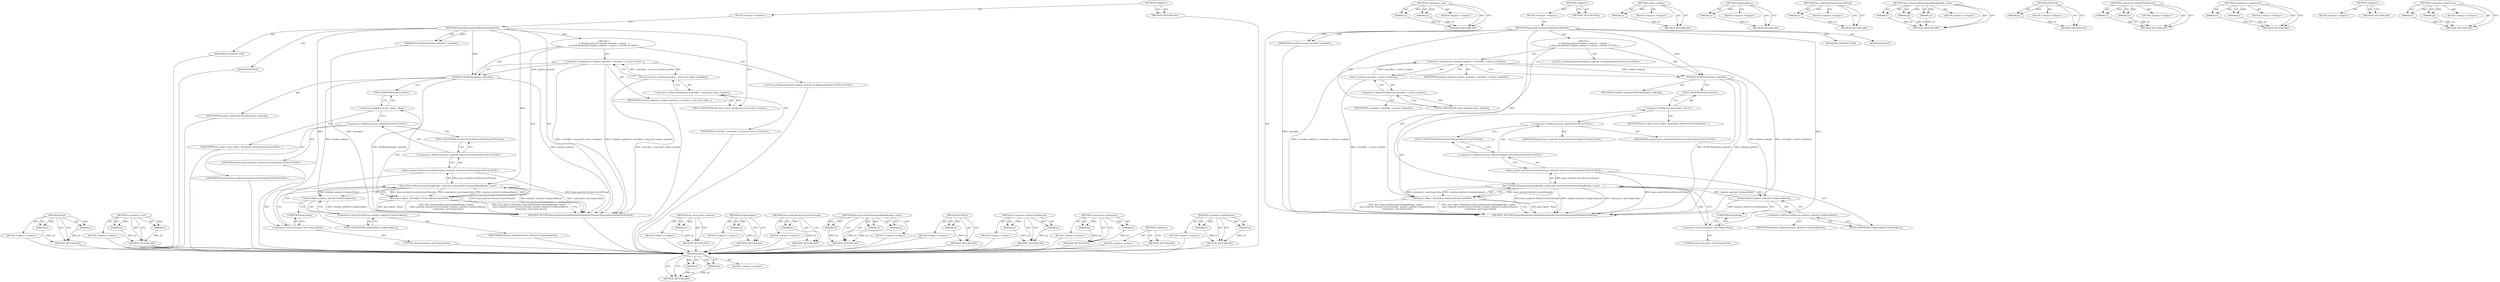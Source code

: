 digraph "&lt;operator&gt;.fieldAccess" {
vulnerable_83 [label=<(METHOD,Reset)>];
vulnerable_84 [label=<(PARAM,p1)>];
vulnerable_85 [label=<(PARAM,p2)>];
vulnerable_86 [label=<(BLOCK,&lt;empty&gt;,&lt;empty&gt;)>];
vulnerable_87 [label=<(METHOD_RETURN,ANY)>];
vulnerable_107 [label=<(METHOD,&lt;operator&gt;.cast)>];
vulnerable_108 [label=<(PARAM,p1)>];
vulnerable_109 [label=<(PARAM,p2)>];
vulnerable_110 [label=<(BLOCK,&lt;empty&gt;,&lt;empty&gt;)>];
vulnerable_111 [label=<(METHOD_RETURN,ANY)>];
vulnerable_6 [label=<(METHOD,&lt;global&gt;)<SUB>1</SUB>>];
vulnerable_7 [label=<(BLOCK,&lt;empty&gt;,&lt;empty&gt;)<SUB>1</SUB>>];
vulnerable_8 [label=<(METHOD,PasswordGenerationDialogViewAndroid)<SUB>1</SUB>>];
vulnerable_9 [label=<(PARAM,PasswordAccessoryController* controller)<SUB>2</SUB>>];
vulnerable_10 [label="<(BLOCK,{
  ui::WindowAndroid* window_android = control...,{
  ui::WindowAndroid* window_android = control...)<SUB>3</SUB>>"];
vulnerable_11 [label="<(LOCAL,ui.WindowAndroid* window_android: ui.WindowAndroid*)<SUB>4</SUB>>"];
vulnerable_12 [label=<(&lt;operator&gt;.assignment,* window_android = controller_-&gt;native_window())<SUB>4</SUB>>];
vulnerable_13 [label=<(IDENTIFIER,window_android,* window_android = controller_-&gt;native_window())<SUB>4</SUB>>];
vulnerable_14 [label=<(native_window,controller_-&gt;native_window())<SUB>4</SUB>>];
vulnerable_15 [label=<(&lt;operator&gt;.indirectFieldAccess,controller_-&gt;native_window)<SUB>4</SUB>>];
vulnerable_16 [label=<(IDENTIFIER,controller_,controller_-&gt;native_window())<SUB>4</SUB>>];
vulnerable_17 [label=<(FIELD_IDENTIFIER,native_window,native_window)<SUB>4</SUB>>];
vulnerable_18 [label=<(DCHECK,DCHECK(window_android))<SUB>6</SUB>>];
vulnerable_19 [label=<(IDENTIFIER,window_android,DCHECK(window_android))<SUB>6</SUB>>];
vulnerable_20 [label=<(Reset,java_object_.Reset(Java_PasswordGenerationDialo...)<SUB>7</SUB>>];
vulnerable_21 [label=<(&lt;operator&gt;.fieldAccess,java_object_.Reset)<SUB>7</SUB>>];
vulnerable_22 [label=<(IDENTIFIER,java_object_,java_object_.Reset(Java_PasswordGenerationDialo...)<SUB>7</SUB>>];
vulnerable_23 [label=<(FIELD_IDENTIFIER,Reset,Reset)<SUB>7</SUB>>];
vulnerable_24 [label=<(Java_PasswordGenerationDialogBridge_create,Java_PasswordGenerationDialogBridge_create(
   ...)<SUB>7</SUB>>];
vulnerable_25 [label="<(base.android.AttachCurrentThread,base::android::AttachCurrentThread())<SUB>8</SUB>>"];
vulnerable_26 [label="<(&lt;operator&gt;.fieldAccess,base::android::AttachCurrentThread)<SUB>8</SUB>>"];
vulnerable_27 [label="<(&lt;operator&gt;.fieldAccess,base::android)<SUB>8</SUB>>"];
vulnerable_28 [label="<(IDENTIFIER,base,base::android::AttachCurrentThread())<SUB>8</SUB>>"];
vulnerable_29 [label="<(IDENTIFIER,android,base::android::AttachCurrentThread())<SUB>8</SUB>>"];
vulnerable_30 [label=<(FIELD_IDENTIFIER,AttachCurrentThread,AttachCurrentThread)<SUB>8</SUB>>];
vulnerable_31 [label=<(GetJavaObject,window_android-&gt;GetJavaObject())<SUB>8</SUB>>];
vulnerable_32 [label=<(&lt;operator&gt;.indirectFieldAccess,window_android-&gt;GetJavaObject)<SUB>8</SUB>>];
vulnerable_33 [label=<(IDENTIFIER,window_android,window_android-&gt;GetJavaObject())<SUB>8</SUB>>];
vulnerable_34 [label=<(FIELD_IDENTIFIER,GetJavaObject,GetJavaObject)<SUB>8</SUB>>];
vulnerable_35 [label=<(&lt;operator&gt;.cast,reinterpret_cast&lt;long&gt;(this))<SUB>9</SUB>>];
vulnerable_36 [label=<(UNKNOWN,long,long)<SUB>9</SUB>>];
vulnerable_37 [label=<(LITERAL,this,reinterpret_cast&lt;long&gt;(this))<SUB>9</SUB>>];
vulnerable_38 [label=<(MODIFIER,CONSTRUCTOR)>];
vulnerable_39 [label=<(MODIFIER,PUBLIC)>];
vulnerable_40 [label=<(METHOD_RETURN,PasswordGenerationDialogViewAndroid.PasswordGenerationDialogViewAndroid)<SUB>1</SUB>>];
vulnerable_42 [label=<(METHOD_RETURN,ANY)<SUB>1</SUB>>];
vulnerable_70 [label=<(METHOD,native_window)>];
vulnerable_71 [label=<(PARAM,p1)>];
vulnerable_72 [label=<(BLOCK,&lt;empty&gt;,&lt;empty&gt;)>];
vulnerable_73 [label=<(METHOD_RETURN,ANY)>];
vulnerable_103 [label=<(METHOD,GetJavaObject)>];
vulnerable_104 [label=<(PARAM,p1)>];
vulnerable_105 [label=<(BLOCK,&lt;empty&gt;,&lt;empty&gt;)>];
vulnerable_106 [label=<(METHOD_RETURN,ANY)>];
vulnerable_99 [label=<(METHOD,base.android.AttachCurrentThread)>];
vulnerable_100 [label=<(PARAM,p1)>];
vulnerable_101 [label=<(BLOCK,&lt;empty&gt;,&lt;empty&gt;)>];
vulnerable_102 [label=<(METHOD_RETURN,ANY)>];
vulnerable_93 [label=<(METHOD,Java_PasswordGenerationDialogBridge_create)>];
vulnerable_94 [label=<(PARAM,p1)>];
vulnerable_95 [label=<(PARAM,p2)>];
vulnerable_96 [label=<(PARAM,p3)>];
vulnerable_97 [label=<(BLOCK,&lt;empty&gt;,&lt;empty&gt;)>];
vulnerable_98 [label=<(METHOD_RETURN,ANY)>];
vulnerable_79 [label=<(METHOD,DCHECK)>];
vulnerable_80 [label=<(PARAM,p1)>];
vulnerable_81 [label=<(BLOCK,&lt;empty&gt;,&lt;empty&gt;)>];
vulnerable_82 [label=<(METHOD_RETURN,ANY)>];
vulnerable_74 [label=<(METHOD,&lt;operator&gt;.indirectFieldAccess)>];
vulnerable_75 [label=<(PARAM,p1)>];
vulnerable_76 [label=<(PARAM,p2)>];
vulnerable_77 [label=<(BLOCK,&lt;empty&gt;,&lt;empty&gt;)>];
vulnerable_78 [label=<(METHOD_RETURN,ANY)>];
vulnerable_65 [label=<(METHOD,&lt;operator&gt;.assignment)>];
vulnerable_66 [label=<(PARAM,p1)>];
vulnerable_67 [label=<(PARAM,p2)>];
vulnerable_68 [label=<(BLOCK,&lt;empty&gt;,&lt;empty&gt;)>];
vulnerable_69 [label=<(METHOD_RETURN,ANY)>];
vulnerable_59 [label=<(METHOD,&lt;global&gt;)<SUB>1</SUB>>];
vulnerable_60 [label=<(BLOCK,&lt;empty&gt;,&lt;empty&gt;)>];
vulnerable_61 [label=<(METHOD_RETURN,ANY)>];
vulnerable_88 [label=<(METHOD,&lt;operator&gt;.fieldAccess)>];
vulnerable_89 [label=<(PARAM,p1)>];
vulnerable_90 [label=<(PARAM,p2)>];
vulnerable_91 [label=<(BLOCK,&lt;empty&gt;,&lt;empty&gt;)>];
vulnerable_92 [label=<(METHOD_RETURN,ANY)>];
fixed_83 [label=<(METHOD,Reset)>];
fixed_84 [label=<(PARAM,p1)>];
fixed_85 [label=<(PARAM,p2)>];
fixed_86 [label=<(BLOCK,&lt;empty&gt;,&lt;empty&gt;)>];
fixed_87 [label=<(METHOD_RETURN,ANY)>];
fixed_107 [label=<(METHOD,&lt;operator&gt;.cast)>];
fixed_108 [label=<(PARAM,p1)>];
fixed_109 [label=<(PARAM,p2)>];
fixed_110 [label=<(BLOCK,&lt;empty&gt;,&lt;empty&gt;)>];
fixed_111 [label=<(METHOD_RETURN,ANY)>];
fixed_6 [label=<(METHOD,&lt;global&gt;)<SUB>1</SUB>>];
fixed_7 [label=<(BLOCK,&lt;empty&gt;,&lt;empty&gt;)<SUB>1</SUB>>];
fixed_8 [label=<(METHOD,PasswordGenerationDialogViewAndroid)<SUB>1</SUB>>];
fixed_9 [label=<(PARAM,PasswordGenerationController* controller)<SUB>2</SUB>>];
fixed_10 [label="<(BLOCK,{
  ui::WindowAndroid* window_android = control...,{
  ui::WindowAndroid* window_android = control...)<SUB>3</SUB>>"];
fixed_11 [label="<(LOCAL,ui.WindowAndroid* window_android: ui.WindowAndroid*)<SUB>4</SUB>>"];
fixed_12 [label=<(&lt;operator&gt;.assignment,* window_android = controller_-&gt;top_level_nativ...)<SUB>4</SUB>>];
fixed_13 [label=<(IDENTIFIER,window_android,* window_android = controller_-&gt;top_level_nativ...)<SUB>4</SUB>>];
fixed_14 [label=<(top_level_native_window,controller_-&gt;top_level_native_window())<SUB>4</SUB>>];
fixed_15 [label=<(&lt;operator&gt;.indirectFieldAccess,controller_-&gt;top_level_native_window)<SUB>4</SUB>>];
fixed_16 [label=<(IDENTIFIER,controller_,controller_-&gt;top_level_native_window())<SUB>4</SUB>>];
fixed_17 [label=<(FIELD_IDENTIFIER,top_level_native_window,top_level_native_window)<SUB>4</SUB>>];
fixed_18 [label=<(DCHECK,DCHECK(window_android))<SUB>6</SUB>>];
fixed_19 [label=<(IDENTIFIER,window_android,DCHECK(window_android))<SUB>6</SUB>>];
fixed_20 [label=<(Reset,java_object_.Reset(Java_PasswordGenerationDialo...)<SUB>7</SUB>>];
fixed_21 [label=<(&lt;operator&gt;.fieldAccess,java_object_.Reset)<SUB>7</SUB>>];
fixed_22 [label=<(IDENTIFIER,java_object_,java_object_.Reset(Java_PasswordGenerationDialo...)<SUB>7</SUB>>];
fixed_23 [label=<(FIELD_IDENTIFIER,Reset,Reset)<SUB>7</SUB>>];
fixed_24 [label=<(Java_PasswordGenerationDialogBridge_create,Java_PasswordGenerationDialogBridge_create(
   ...)<SUB>7</SUB>>];
fixed_25 [label="<(base.android.AttachCurrentThread,base::android::AttachCurrentThread())<SUB>8</SUB>>"];
fixed_26 [label="<(&lt;operator&gt;.fieldAccess,base::android::AttachCurrentThread)<SUB>8</SUB>>"];
fixed_27 [label="<(&lt;operator&gt;.fieldAccess,base::android)<SUB>8</SUB>>"];
fixed_28 [label="<(IDENTIFIER,base,base::android::AttachCurrentThread())<SUB>8</SUB>>"];
fixed_29 [label="<(IDENTIFIER,android,base::android::AttachCurrentThread())<SUB>8</SUB>>"];
fixed_30 [label=<(FIELD_IDENTIFIER,AttachCurrentThread,AttachCurrentThread)<SUB>8</SUB>>];
fixed_31 [label=<(GetJavaObject,window_android-&gt;GetJavaObject())<SUB>8</SUB>>];
fixed_32 [label=<(&lt;operator&gt;.indirectFieldAccess,window_android-&gt;GetJavaObject)<SUB>8</SUB>>];
fixed_33 [label=<(IDENTIFIER,window_android,window_android-&gt;GetJavaObject())<SUB>8</SUB>>];
fixed_34 [label=<(FIELD_IDENTIFIER,GetJavaObject,GetJavaObject)<SUB>8</SUB>>];
fixed_35 [label=<(&lt;operator&gt;.cast,reinterpret_cast&lt;long&gt;(this))<SUB>9</SUB>>];
fixed_36 [label=<(UNKNOWN,long,long)<SUB>9</SUB>>];
fixed_37 [label=<(LITERAL,this,reinterpret_cast&lt;long&gt;(this))<SUB>9</SUB>>];
fixed_38 [label=<(MODIFIER,CONSTRUCTOR)>];
fixed_39 [label=<(MODIFIER,PUBLIC)>];
fixed_40 [label=<(METHOD_RETURN,PasswordGenerationDialogViewAndroid.PasswordGenerationDialogViewAndroid)<SUB>1</SUB>>];
fixed_42 [label=<(METHOD_RETURN,ANY)<SUB>1</SUB>>];
fixed_70 [label=<(METHOD,top_level_native_window)>];
fixed_71 [label=<(PARAM,p1)>];
fixed_72 [label=<(BLOCK,&lt;empty&gt;,&lt;empty&gt;)>];
fixed_73 [label=<(METHOD_RETURN,ANY)>];
fixed_103 [label=<(METHOD,GetJavaObject)>];
fixed_104 [label=<(PARAM,p1)>];
fixed_105 [label=<(BLOCK,&lt;empty&gt;,&lt;empty&gt;)>];
fixed_106 [label=<(METHOD_RETURN,ANY)>];
fixed_99 [label=<(METHOD,base.android.AttachCurrentThread)>];
fixed_100 [label=<(PARAM,p1)>];
fixed_101 [label=<(BLOCK,&lt;empty&gt;,&lt;empty&gt;)>];
fixed_102 [label=<(METHOD_RETURN,ANY)>];
fixed_93 [label=<(METHOD,Java_PasswordGenerationDialogBridge_create)>];
fixed_94 [label=<(PARAM,p1)>];
fixed_95 [label=<(PARAM,p2)>];
fixed_96 [label=<(PARAM,p3)>];
fixed_97 [label=<(BLOCK,&lt;empty&gt;,&lt;empty&gt;)>];
fixed_98 [label=<(METHOD_RETURN,ANY)>];
fixed_79 [label=<(METHOD,DCHECK)>];
fixed_80 [label=<(PARAM,p1)>];
fixed_81 [label=<(BLOCK,&lt;empty&gt;,&lt;empty&gt;)>];
fixed_82 [label=<(METHOD_RETURN,ANY)>];
fixed_74 [label=<(METHOD,&lt;operator&gt;.indirectFieldAccess)>];
fixed_75 [label=<(PARAM,p1)>];
fixed_76 [label=<(PARAM,p2)>];
fixed_77 [label=<(BLOCK,&lt;empty&gt;,&lt;empty&gt;)>];
fixed_78 [label=<(METHOD_RETURN,ANY)>];
fixed_65 [label=<(METHOD,&lt;operator&gt;.assignment)>];
fixed_66 [label=<(PARAM,p1)>];
fixed_67 [label=<(PARAM,p2)>];
fixed_68 [label=<(BLOCK,&lt;empty&gt;,&lt;empty&gt;)>];
fixed_69 [label=<(METHOD_RETURN,ANY)>];
fixed_59 [label=<(METHOD,&lt;global&gt;)<SUB>1</SUB>>];
fixed_60 [label=<(BLOCK,&lt;empty&gt;,&lt;empty&gt;)>];
fixed_61 [label=<(METHOD_RETURN,ANY)>];
fixed_88 [label=<(METHOD,&lt;operator&gt;.fieldAccess)>];
fixed_89 [label=<(PARAM,p1)>];
fixed_90 [label=<(PARAM,p2)>];
fixed_91 [label=<(BLOCK,&lt;empty&gt;,&lt;empty&gt;)>];
fixed_92 [label=<(METHOD_RETURN,ANY)>];
vulnerable_83 -> vulnerable_84  [key=0, label="AST: "];
vulnerable_83 -> vulnerable_84  [key=1, label="DDG: "];
vulnerable_83 -> vulnerable_86  [key=0, label="AST: "];
vulnerable_83 -> vulnerable_85  [key=0, label="AST: "];
vulnerable_83 -> vulnerable_85  [key=1, label="DDG: "];
vulnerable_83 -> vulnerable_87  [key=0, label="AST: "];
vulnerable_83 -> vulnerable_87  [key=1, label="CFG: "];
vulnerable_84 -> vulnerable_87  [key=0, label="DDG: p1"];
vulnerable_85 -> vulnerable_87  [key=0, label="DDG: p2"];
vulnerable_107 -> vulnerable_108  [key=0, label="AST: "];
vulnerable_107 -> vulnerable_108  [key=1, label="DDG: "];
vulnerable_107 -> vulnerable_110  [key=0, label="AST: "];
vulnerable_107 -> vulnerable_109  [key=0, label="AST: "];
vulnerable_107 -> vulnerable_109  [key=1, label="DDG: "];
vulnerable_107 -> vulnerable_111  [key=0, label="AST: "];
vulnerable_107 -> vulnerable_111  [key=1, label="CFG: "];
vulnerable_108 -> vulnerable_111  [key=0, label="DDG: p1"];
vulnerable_109 -> vulnerable_111  [key=0, label="DDG: p2"];
vulnerable_6 -> vulnerable_7  [key=0, label="AST: "];
vulnerable_6 -> vulnerable_42  [key=0, label="AST: "];
vulnerable_6 -> vulnerable_42  [key=1, label="CFG: "];
vulnerable_7 -> vulnerable_8  [key=0, label="AST: "];
vulnerable_8 -> vulnerable_9  [key=0, label="AST: "];
vulnerable_8 -> vulnerable_9  [key=1, label="DDG: "];
vulnerable_8 -> vulnerable_10  [key=0, label="AST: "];
vulnerable_8 -> vulnerable_38  [key=0, label="AST: "];
vulnerable_8 -> vulnerable_39  [key=0, label="AST: "];
vulnerable_8 -> vulnerable_40  [key=0, label="AST: "];
vulnerable_8 -> vulnerable_17  [key=0, label="CFG: "];
vulnerable_8 -> vulnerable_18  [key=0, label="DDG: "];
vulnerable_8 -> vulnerable_24  [key=0, label="DDG: "];
vulnerable_8 -> vulnerable_35  [key=0, label="DDG: "];
vulnerable_9 -> vulnerable_40  [key=0, label="DDG: controller"];
vulnerable_10 -> vulnerable_11  [key=0, label="AST: "];
vulnerable_10 -> vulnerable_12  [key=0, label="AST: "];
vulnerable_10 -> vulnerable_18  [key=0, label="AST: "];
vulnerable_10 -> vulnerable_20  [key=0, label="AST: "];
vulnerable_12 -> vulnerable_13  [key=0, label="AST: "];
vulnerable_12 -> vulnerable_14  [key=0, label="AST: "];
vulnerable_12 -> vulnerable_18  [key=0, label="CFG: "];
vulnerable_12 -> vulnerable_18  [key=1, label="DDG: window_android"];
vulnerable_12 -> vulnerable_40  [key=0, label="DDG: controller_-&gt;native_window()"];
vulnerable_12 -> vulnerable_40  [key=1, label="DDG: * window_android = controller_-&gt;native_window()"];
vulnerable_14 -> vulnerable_15  [key=0, label="AST: "];
vulnerable_14 -> vulnerable_12  [key=0, label="CFG: "];
vulnerable_14 -> vulnerable_12  [key=1, label="DDG: controller_-&gt;native_window"];
vulnerable_14 -> vulnerable_40  [key=0, label="DDG: controller_-&gt;native_window"];
vulnerable_15 -> vulnerable_16  [key=0, label="AST: "];
vulnerable_15 -> vulnerable_17  [key=0, label="AST: "];
vulnerable_15 -> vulnerable_14  [key=0, label="CFG: "];
vulnerable_17 -> vulnerable_15  [key=0, label="CFG: "];
vulnerable_18 -> vulnerable_19  [key=0, label="AST: "];
vulnerable_18 -> vulnerable_23  [key=0, label="CFG: "];
vulnerable_18 -> vulnerable_40  [key=0, label="DDG: window_android"];
vulnerable_18 -> vulnerable_40  [key=1, label="DDG: DCHECK(window_android)"];
vulnerable_18 -> vulnerable_31  [key=0, label="DDG: window_android"];
vulnerable_20 -> vulnerable_21  [key=0, label="AST: "];
vulnerable_20 -> vulnerable_24  [key=0, label="AST: "];
vulnerable_20 -> vulnerable_40  [key=0, label="CFG: "];
vulnerable_20 -> vulnerable_40  [key=1, label="DDG: java_object_.Reset"];
vulnerable_20 -> vulnerable_40  [key=2, label="DDG: Java_PasswordGenerationDialogBridge_create(
      base::android::AttachCurrentThread(), window_android-&gt;GetJavaObject(),
      reinterpret_cast&lt;long&gt;(this))"];
vulnerable_20 -> vulnerable_40  [key=3, label="DDG: java_object_.Reset(Java_PasswordGenerationDialogBridge_create(
      base::android::AttachCurrentThread(), window_android-&gt;GetJavaObject(),
      reinterpret_cast&lt;long&gt;(this)))"];
vulnerable_21 -> vulnerable_22  [key=0, label="AST: "];
vulnerable_21 -> vulnerable_23  [key=0, label="AST: "];
vulnerable_21 -> vulnerable_27  [key=0, label="CFG: "];
vulnerable_23 -> vulnerable_21  [key=0, label="CFG: "];
vulnerable_24 -> vulnerable_25  [key=0, label="AST: "];
vulnerable_24 -> vulnerable_31  [key=0, label="AST: "];
vulnerable_24 -> vulnerable_35  [key=0, label="AST: "];
vulnerable_24 -> vulnerable_20  [key=0, label="CFG: "];
vulnerable_24 -> vulnerable_20  [key=1, label="DDG: base::android::AttachCurrentThread()"];
vulnerable_24 -> vulnerable_20  [key=2, label="DDG: window_android-&gt;GetJavaObject()"];
vulnerable_24 -> vulnerable_20  [key=3, label="DDG: reinterpret_cast&lt;long&gt;(this)"];
vulnerable_24 -> vulnerable_40  [key=0, label="DDG: base::android::AttachCurrentThread()"];
vulnerable_24 -> vulnerable_40  [key=1, label="DDG: window_android-&gt;GetJavaObject()"];
vulnerable_24 -> vulnerable_40  [key=2, label="DDG: reinterpret_cast&lt;long&gt;(this)"];
vulnerable_25 -> vulnerable_26  [key=0, label="AST: "];
vulnerable_25 -> vulnerable_34  [key=0, label="CFG: "];
vulnerable_25 -> vulnerable_40  [key=0, label="DDG: base::android::AttachCurrentThread"];
vulnerable_25 -> vulnerable_24  [key=0, label="DDG: base::android::AttachCurrentThread"];
vulnerable_26 -> vulnerable_27  [key=0, label="AST: "];
vulnerable_26 -> vulnerable_30  [key=0, label="AST: "];
vulnerable_26 -> vulnerable_25  [key=0, label="CFG: "];
vulnerable_27 -> vulnerable_28  [key=0, label="AST: "];
vulnerable_27 -> vulnerable_29  [key=0, label="AST: "];
vulnerable_27 -> vulnerable_30  [key=0, label="CFG: "];
vulnerable_30 -> vulnerable_26  [key=0, label="CFG: "];
vulnerable_31 -> vulnerable_32  [key=0, label="AST: "];
vulnerable_31 -> vulnerable_36  [key=0, label="CFG: "];
vulnerable_31 -> vulnerable_40  [key=0, label="DDG: window_android-&gt;GetJavaObject"];
vulnerable_31 -> vulnerable_24  [key=0, label="DDG: window_android-&gt;GetJavaObject"];
vulnerable_32 -> vulnerable_33  [key=0, label="AST: "];
vulnerable_32 -> vulnerable_34  [key=0, label="AST: "];
vulnerable_32 -> vulnerable_31  [key=0, label="CFG: "];
vulnerable_34 -> vulnerable_32  [key=0, label="CFG: "];
vulnerable_35 -> vulnerable_36  [key=0, label="AST: "];
vulnerable_35 -> vulnerable_37  [key=0, label="AST: "];
vulnerable_35 -> vulnerable_24  [key=0, label="CFG: "];
vulnerable_36 -> vulnerable_35  [key=0, label="CFG: "];
vulnerable_70 -> vulnerable_71  [key=0, label="AST: "];
vulnerable_70 -> vulnerable_71  [key=1, label="DDG: "];
vulnerable_70 -> vulnerable_72  [key=0, label="AST: "];
vulnerable_70 -> vulnerable_73  [key=0, label="AST: "];
vulnerable_70 -> vulnerable_73  [key=1, label="CFG: "];
vulnerable_71 -> vulnerable_73  [key=0, label="DDG: p1"];
vulnerable_103 -> vulnerable_104  [key=0, label="AST: "];
vulnerable_103 -> vulnerable_104  [key=1, label="DDG: "];
vulnerable_103 -> vulnerable_105  [key=0, label="AST: "];
vulnerable_103 -> vulnerable_106  [key=0, label="AST: "];
vulnerable_103 -> vulnerable_106  [key=1, label="CFG: "];
vulnerable_104 -> vulnerable_106  [key=0, label="DDG: p1"];
vulnerable_99 -> vulnerable_100  [key=0, label="AST: "];
vulnerable_99 -> vulnerable_100  [key=1, label="DDG: "];
vulnerable_99 -> vulnerable_101  [key=0, label="AST: "];
vulnerable_99 -> vulnerable_102  [key=0, label="AST: "];
vulnerable_99 -> vulnerable_102  [key=1, label="CFG: "];
vulnerable_100 -> vulnerable_102  [key=0, label="DDG: p1"];
vulnerable_93 -> vulnerable_94  [key=0, label="AST: "];
vulnerable_93 -> vulnerable_94  [key=1, label="DDG: "];
vulnerable_93 -> vulnerable_97  [key=0, label="AST: "];
vulnerable_93 -> vulnerable_95  [key=0, label="AST: "];
vulnerable_93 -> vulnerable_95  [key=1, label="DDG: "];
vulnerable_93 -> vulnerable_98  [key=0, label="AST: "];
vulnerable_93 -> vulnerable_98  [key=1, label="CFG: "];
vulnerable_93 -> vulnerable_96  [key=0, label="AST: "];
vulnerable_93 -> vulnerable_96  [key=1, label="DDG: "];
vulnerable_94 -> vulnerable_98  [key=0, label="DDG: p1"];
vulnerable_95 -> vulnerable_98  [key=0, label="DDG: p2"];
vulnerable_96 -> vulnerable_98  [key=0, label="DDG: p3"];
vulnerable_79 -> vulnerable_80  [key=0, label="AST: "];
vulnerable_79 -> vulnerable_80  [key=1, label="DDG: "];
vulnerable_79 -> vulnerable_81  [key=0, label="AST: "];
vulnerable_79 -> vulnerable_82  [key=0, label="AST: "];
vulnerable_79 -> vulnerable_82  [key=1, label="CFG: "];
vulnerable_80 -> vulnerable_82  [key=0, label="DDG: p1"];
vulnerable_74 -> vulnerable_75  [key=0, label="AST: "];
vulnerable_74 -> vulnerable_75  [key=1, label="DDG: "];
vulnerable_74 -> vulnerable_77  [key=0, label="AST: "];
vulnerable_74 -> vulnerable_76  [key=0, label="AST: "];
vulnerable_74 -> vulnerable_76  [key=1, label="DDG: "];
vulnerable_74 -> vulnerable_78  [key=0, label="AST: "];
vulnerable_74 -> vulnerable_78  [key=1, label="CFG: "];
vulnerable_75 -> vulnerable_78  [key=0, label="DDG: p1"];
vulnerable_76 -> vulnerable_78  [key=0, label="DDG: p2"];
vulnerable_65 -> vulnerable_66  [key=0, label="AST: "];
vulnerable_65 -> vulnerable_66  [key=1, label="DDG: "];
vulnerable_65 -> vulnerable_68  [key=0, label="AST: "];
vulnerable_65 -> vulnerable_67  [key=0, label="AST: "];
vulnerable_65 -> vulnerable_67  [key=1, label="DDG: "];
vulnerable_65 -> vulnerable_69  [key=0, label="AST: "];
vulnerable_65 -> vulnerable_69  [key=1, label="CFG: "];
vulnerable_66 -> vulnerable_69  [key=0, label="DDG: p1"];
vulnerable_67 -> vulnerable_69  [key=0, label="DDG: p2"];
vulnerable_59 -> vulnerable_60  [key=0, label="AST: "];
vulnerable_59 -> vulnerable_61  [key=0, label="AST: "];
vulnerable_59 -> vulnerable_61  [key=1, label="CFG: "];
vulnerable_88 -> vulnerable_89  [key=0, label="AST: "];
vulnerable_88 -> vulnerable_89  [key=1, label="DDG: "];
vulnerable_88 -> vulnerable_91  [key=0, label="AST: "];
vulnerable_88 -> vulnerable_90  [key=0, label="AST: "];
vulnerable_88 -> vulnerable_90  [key=1, label="DDG: "];
vulnerable_88 -> vulnerable_92  [key=0, label="AST: "];
vulnerable_88 -> vulnerable_92  [key=1, label="CFG: "];
vulnerable_89 -> vulnerable_92  [key=0, label="DDG: p1"];
vulnerable_90 -> vulnerable_92  [key=0, label="DDG: p2"];
fixed_83 -> fixed_84  [key=0, label="AST: "];
fixed_83 -> fixed_84  [key=1, label="DDG: "];
fixed_83 -> fixed_86  [key=0, label="AST: "];
fixed_83 -> fixed_85  [key=0, label="AST: "];
fixed_83 -> fixed_85  [key=1, label="DDG: "];
fixed_83 -> fixed_87  [key=0, label="AST: "];
fixed_83 -> fixed_87  [key=1, label="CFG: "];
fixed_84 -> fixed_87  [key=0, label="DDG: p1"];
fixed_85 -> fixed_87  [key=0, label="DDG: p2"];
fixed_86 -> vulnerable_83  [key=0];
fixed_87 -> vulnerable_83  [key=0];
fixed_107 -> fixed_108  [key=0, label="AST: "];
fixed_107 -> fixed_108  [key=1, label="DDG: "];
fixed_107 -> fixed_110  [key=0, label="AST: "];
fixed_107 -> fixed_109  [key=0, label="AST: "];
fixed_107 -> fixed_109  [key=1, label="DDG: "];
fixed_107 -> fixed_111  [key=0, label="AST: "];
fixed_107 -> fixed_111  [key=1, label="CFG: "];
fixed_108 -> fixed_111  [key=0, label="DDG: p1"];
fixed_109 -> fixed_111  [key=0, label="DDG: p2"];
fixed_110 -> vulnerable_83  [key=0];
fixed_111 -> vulnerable_83  [key=0];
fixed_6 -> fixed_7  [key=0, label="AST: "];
fixed_6 -> fixed_42  [key=0, label="AST: "];
fixed_6 -> fixed_42  [key=1, label="CFG: "];
fixed_7 -> fixed_8  [key=0, label="AST: "];
fixed_8 -> fixed_9  [key=0, label="AST: "];
fixed_8 -> fixed_9  [key=1, label="DDG: "];
fixed_8 -> fixed_10  [key=0, label="AST: "];
fixed_8 -> fixed_38  [key=0, label="AST: "];
fixed_8 -> fixed_39  [key=0, label="AST: "];
fixed_8 -> fixed_40  [key=0, label="AST: "];
fixed_8 -> fixed_17  [key=0, label="CFG: "];
fixed_8 -> fixed_18  [key=0, label="DDG: "];
fixed_8 -> fixed_24  [key=0, label="DDG: "];
fixed_8 -> fixed_35  [key=0, label="DDG: "];
fixed_9 -> fixed_40  [key=0, label="DDG: controller"];
fixed_10 -> fixed_11  [key=0, label="AST: "];
fixed_10 -> fixed_12  [key=0, label="AST: "];
fixed_10 -> fixed_18  [key=0, label="AST: "];
fixed_10 -> fixed_20  [key=0, label="AST: "];
fixed_11 -> vulnerable_83  [key=0];
fixed_12 -> fixed_13  [key=0, label="AST: "];
fixed_12 -> fixed_14  [key=0, label="AST: "];
fixed_12 -> fixed_18  [key=0, label="CFG: "];
fixed_12 -> fixed_18  [key=1, label="DDG: window_android"];
fixed_12 -> fixed_40  [key=0, label="DDG: controller_-&gt;top_level_native_window()"];
fixed_12 -> fixed_40  [key=1, label="DDG: * window_android = controller_-&gt;top_level_native_window()"];
fixed_13 -> vulnerable_83  [key=0];
fixed_14 -> fixed_15  [key=0, label="AST: "];
fixed_14 -> fixed_12  [key=0, label="CFG: "];
fixed_14 -> fixed_12  [key=1, label="DDG: controller_-&gt;top_level_native_window"];
fixed_14 -> fixed_40  [key=0, label="DDG: controller_-&gt;top_level_native_window"];
fixed_15 -> fixed_16  [key=0, label="AST: "];
fixed_15 -> fixed_17  [key=0, label="AST: "];
fixed_15 -> fixed_14  [key=0, label="CFG: "];
fixed_16 -> vulnerable_83  [key=0];
fixed_17 -> fixed_15  [key=0, label="CFG: "];
fixed_18 -> fixed_19  [key=0, label="AST: "];
fixed_18 -> fixed_23  [key=0, label="CFG: "];
fixed_18 -> fixed_40  [key=0, label="DDG: window_android"];
fixed_18 -> fixed_40  [key=1, label="DDG: DCHECK(window_android)"];
fixed_18 -> fixed_31  [key=0, label="DDG: window_android"];
fixed_19 -> vulnerable_83  [key=0];
fixed_20 -> fixed_21  [key=0, label="AST: "];
fixed_20 -> fixed_24  [key=0, label="AST: "];
fixed_20 -> fixed_40  [key=0, label="CFG: "];
fixed_20 -> fixed_40  [key=1, label="DDG: java_object_.Reset"];
fixed_20 -> fixed_40  [key=2, label="DDG: Java_PasswordGenerationDialogBridge_create(
      base::android::AttachCurrentThread(), window_android-&gt;GetJavaObject(),
      reinterpret_cast&lt;long&gt;(this))"];
fixed_20 -> fixed_40  [key=3, label="DDG: java_object_.Reset(Java_PasswordGenerationDialogBridge_create(
      base::android::AttachCurrentThread(), window_android-&gt;GetJavaObject(),
      reinterpret_cast&lt;long&gt;(this)))"];
fixed_21 -> fixed_22  [key=0, label="AST: "];
fixed_21 -> fixed_23  [key=0, label="AST: "];
fixed_21 -> fixed_27  [key=0, label="CFG: "];
fixed_22 -> vulnerable_83  [key=0];
fixed_23 -> fixed_21  [key=0, label="CFG: "];
fixed_24 -> fixed_25  [key=0, label="AST: "];
fixed_24 -> fixed_31  [key=0, label="AST: "];
fixed_24 -> fixed_35  [key=0, label="AST: "];
fixed_24 -> fixed_20  [key=0, label="CFG: "];
fixed_24 -> fixed_20  [key=1, label="DDG: base::android::AttachCurrentThread()"];
fixed_24 -> fixed_20  [key=2, label="DDG: window_android-&gt;GetJavaObject()"];
fixed_24 -> fixed_20  [key=3, label="DDG: reinterpret_cast&lt;long&gt;(this)"];
fixed_24 -> fixed_40  [key=0, label="DDG: base::android::AttachCurrentThread()"];
fixed_24 -> fixed_40  [key=1, label="DDG: window_android-&gt;GetJavaObject()"];
fixed_24 -> fixed_40  [key=2, label="DDG: reinterpret_cast&lt;long&gt;(this)"];
fixed_25 -> fixed_26  [key=0, label="AST: "];
fixed_25 -> fixed_34  [key=0, label="CFG: "];
fixed_25 -> fixed_40  [key=0, label="DDG: base::android::AttachCurrentThread"];
fixed_25 -> fixed_24  [key=0, label="DDG: base::android::AttachCurrentThread"];
fixed_26 -> fixed_27  [key=0, label="AST: "];
fixed_26 -> fixed_30  [key=0, label="AST: "];
fixed_26 -> fixed_25  [key=0, label="CFG: "];
fixed_27 -> fixed_28  [key=0, label="AST: "];
fixed_27 -> fixed_29  [key=0, label="AST: "];
fixed_27 -> fixed_30  [key=0, label="CFG: "];
fixed_28 -> vulnerable_83  [key=0];
fixed_29 -> vulnerable_83  [key=0];
fixed_30 -> fixed_26  [key=0, label="CFG: "];
fixed_31 -> fixed_32  [key=0, label="AST: "];
fixed_31 -> fixed_36  [key=0, label="CFG: "];
fixed_31 -> fixed_40  [key=0, label="DDG: window_android-&gt;GetJavaObject"];
fixed_31 -> fixed_24  [key=0, label="DDG: window_android-&gt;GetJavaObject"];
fixed_32 -> fixed_33  [key=0, label="AST: "];
fixed_32 -> fixed_34  [key=0, label="AST: "];
fixed_32 -> fixed_31  [key=0, label="CFG: "];
fixed_33 -> vulnerable_83  [key=0];
fixed_34 -> fixed_32  [key=0, label="CFG: "];
fixed_35 -> fixed_36  [key=0, label="AST: "];
fixed_35 -> fixed_37  [key=0, label="AST: "];
fixed_35 -> fixed_24  [key=0, label="CFG: "];
fixed_36 -> fixed_35  [key=0, label="CFG: "];
fixed_37 -> vulnerable_83  [key=0];
fixed_38 -> vulnerable_83  [key=0];
fixed_39 -> vulnerable_83  [key=0];
fixed_40 -> vulnerable_83  [key=0];
fixed_42 -> vulnerable_83  [key=0];
fixed_70 -> fixed_71  [key=0, label="AST: "];
fixed_70 -> fixed_71  [key=1, label="DDG: "];
fixed_70 -> fixed_72  [key=0, label="AST: "];
fixed_70 -> fixed_73  [key=0, label="AST: "];
fixed_70 -> fixed_73  [key=1, label="CFG: "];
fixed_71 -> fixed_73  [key=0, label="DDG: p1"];
fixed_72 -> vulnerable_83  [key=0];
fixed_73 -> vulnerable_83  [key=0];
fixed_103 -> fixed_104  [key=0, label="AST: "];
fixed_103 -> fixed_104  [key=1, label="DDG: "];
fixed_103 -> fixed_105  [key=0, label="AST: "];
fixed_103 -> fixed_106  [key=0, label="AST: "];
fixed_103 -> fixed_106  [key=1, label="CFG: "];
fixed_104 -> fixed_106  [key=0, label="DDG: p1"];
fixed_105 -> vulnerable_83  [key=0];
fixed_106 -> vulnerable_83  [key=0];
fixed_99 -> fixed_100  [key=0, label="AST: "];
fixed_99 -> fixed_100  [key=1, label="DDG: "];
fixed_99 -> fixed_101  [key=0, label="AST: "];
fixed_99 -> fixed_102  [key=0, label="AST: "];
fixed_99 -> fixed_102  [key=1, label="CFG: "];
fixed_100 -> fixed_102  [key=0, label="DDG: p1"];
fixed_101 -> vulnerable_83  [key=0];
fixed_102 -> vulnerable_83  [key=0];
fixed_93 -> fixed_94  [key=0, label="AST: "];
fixed_93 -> fixed_94  [key=1, label="DDG: "];
fixed_93 -> fixed_97  [key=0, label="AST: "];
fixed_93 -> fixed_95  [key=0, label="AST: "];
fixed_93 -> fixed_95  [key=1, label="DDG: "];
fixed_93 -> fixed_98  [key=0, label="AST: "];
fixed_93 -> fixed_98  [key=1, label="CFG: "];
fixed_93 -> fixed_96  [key=0, label="AST: "];
fixed_93 -> fixed_96  [key=1, label="DDG: "];
fixed_94 -> fixed_98  [key=0, label="DDG: p1"];
fixed_95 -> fixed_98  [key=0, label="DDG: p2"];
fixed_96 -> fixed_98  [key=0, label="DDG: p3"];
fixed_97 -> vulnerable_83  [key=0];
fixed_98 -> vulnerable_83  [key=0];
fixed_79 -> fixed_80  [key=0, label="AST: "];
fixed_79 -> fixed_80  [key=1, label="DDG: "];
fixed_79 -> fixed_81  [key=0, label="AST: "];
fixed_79 -> fixed_82  [key=0, label="AST: "];
fixed_79 -> fixed_82  [key=1, label="CFG: "];
fixed_80 -> fixed_82  [key=0, label="DDG: p1"];
fixed_81 -> vulnerable_83  [key=0];
fixed_82 -> vulnerable_83  [key=0];
fixed_74 -> fixed_75  [key=0, label="AST: "];
fixed_74 -> fixed_75  [key=1, label="DDG: "];
fixed_74 -> fixed_77  [key=0, label="AST: "];
fixed_74 -> fixed_76  [key=0, label="AST: "];
fixed_74 -> fixed_76  [key=1, label="DDG: "];
fixed_74 -> fixed_78  [key=0, label="AST: "];
fixed_74 -> fixed_78  [key=1, label="CFG: "];
fixed_75 -> fixed_78  [key=0, label="DDG: p1"];
fixed_76 -> fixed_78  [key=0, label="DDG: p2"];
fixed_77 -> vulnerable_83  [key=0];
fixed_78 -> vulnerable_83  [key=0];
fixed_65 -> fixed_66  [key=0, label="AST: "];
fixed_65 -> fixed_66  [key=1, label="DDG: "];
fixed_65 -> fixed_68  [key=0, label="AST: "];
fixed_65 -> fixed_67  [key=0, label="AST: "];
fixed_65 -> fixed_67  [key=1, label="DDG: "];
fixed_65 -> fixed_69  [key=0, label="AST: "];
fixed_65 -> fixed_69  [key=1, label="CFG: "];
fixed_66 -> fixed_69  [key=0, label="DDG: p1"];
fixed_67 -> fixed_69  [key=0, label="DDG: p2"];
fixed_68 -> vulnerable_83  [key=0];
fixed_69 -> vulnerable_83  [key=0];
fixed_59 -> fixed_60  [key=0, label="AST: "];
fixed_59 -> fixed_61  [key=0, label="AST: "];
fixed_59 -> fixed_61  [key=1, label="CFG: "];
fixed_60 -> vulnerable_83  [key=0];
fixed_61 -> vulnerable_83  [key=0];
fixed_88 -> fixed_89  [key=0, label="AST: "];
fixed_88 -> fixed_89  [key=1, label="DDG: "];
fixed_88 -> fixed_91  [key=0, label="AST: "];
fixed_88 -> fixed_90  [key=0, label="AST: "];
fixed_88 -> fixed_90  [key=1, label="DDG: "];
fixed_88 -> fixed_92  [key=0, label="AST: "];
fixed_88 -> fixed_92  [key=1, label="CFG: "];
fixed_89 -> fixed_92  [key=0, label="DDG: p1"];
fixed_90 -> fixed_92  [key=0, label="DDG: p2"];
fixed_91 -> vulnerable_83  [key=0];
fixed_92 -> vulnerable_83  [key=0];
}
